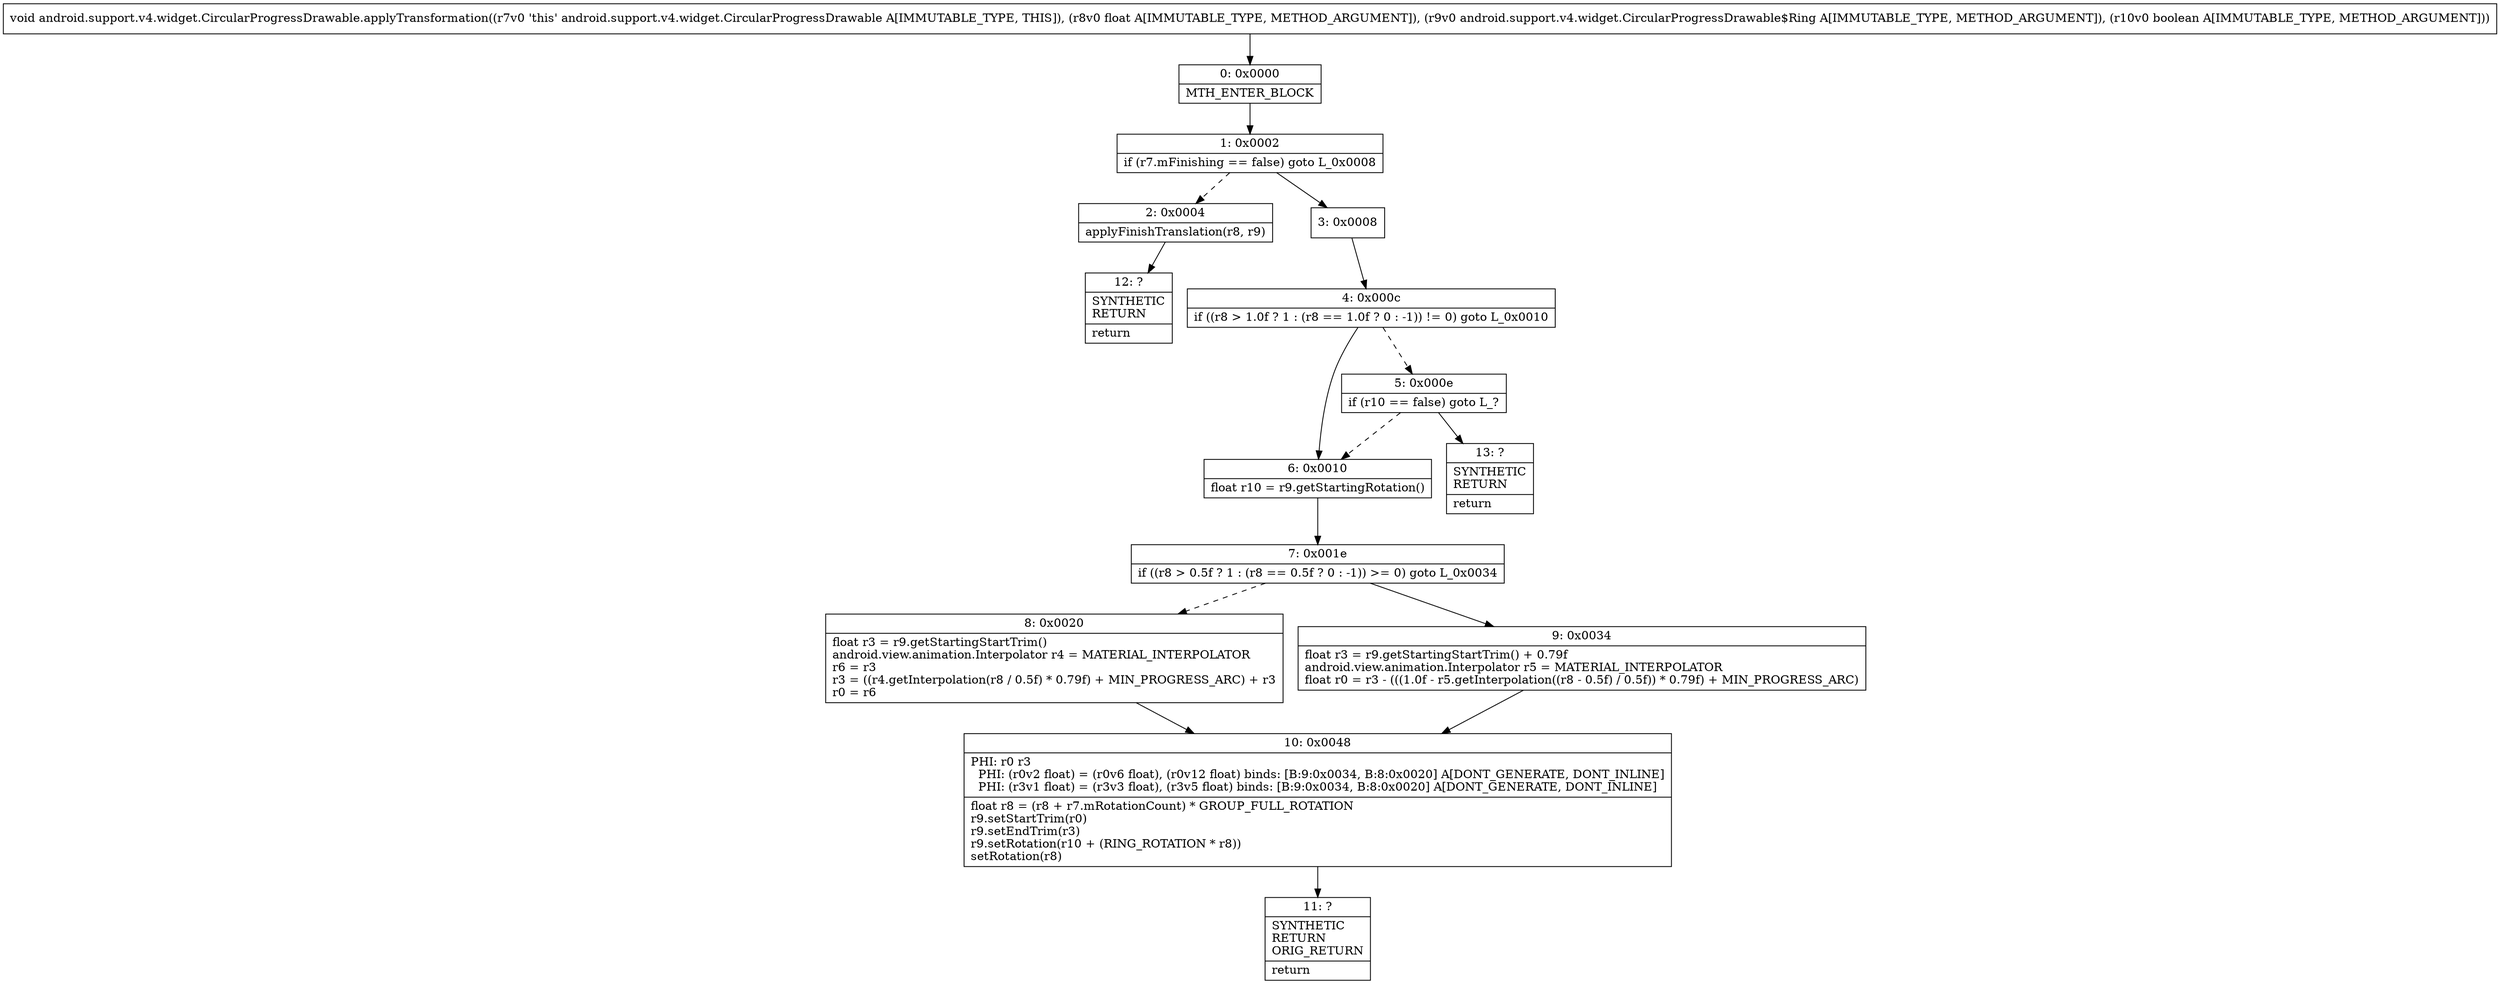 digraph "CFG forandroid.support.v4.widget.CircularProgressDrawable.applyTransformation(FLandroid\/support\/v4\/widget\/CircularProgressDrawable$Ring;Z)V" {
Node_0 [shape=record,label="{0\:\ 0x0000|MTH_ENTER_BLOCK\l}"];
Node_1 [shape=record,label="{1\:\ 0x0002|if (r7.mFinishing == false) goto L_0x0008\l}"];
Node_2 [shape=record,label="{2\:\ 0x0004|applyFinishTranslation(r8, r9)\l}"];
Node_3 [shape=record,label="{3\:\ 0x0008}"];
Node_4 [shape=record,label="{4\:\ 0x000c|if ((r8 \> 1.0f ? 1 : (r8 == 1.0f ? 0 : \-1)) != 0) goto L_0x0010\l}"];
Node_5 [shape=record,label="{5\:\ 0x000e|if (r10 == false) goto L_?\l}"];
Node_6 [shape=record,label="{6\:\ 0x0010|float r10 = r9.getStartingRotation()\l}"];
Node_7 [shape=record,label="{7\:\ 0x001e|if ((r8 \> 0.5f ? 1 : (r8 == 0.5f ? 0 : \-1)) \>= 0) goto L_0x0034\l}"];
Node_8 [shape=record,label="{8\:\ 0x0020|float r3 = r9.getStartingStartTrim()\landroid.view.animation.Interpolator r4 = MATERIAL_INTERPOLATOR\lr6 = r3\lr3 = ((r4.getInterpolation(r8 \/ 0.5f) * 0.79f) + MIN_PROGRESS_ARC) + r3\lr0 = r6\l}"];
Node_9 [shape=record,label="{9\:\ 0x0034|float r3 = r9.getStartingStartTrim() + 0.79f\landroid.view.animation.Interpolator r5 = MATERIAL_INTERPOLATOR\lfloat r0 = r3 \- (((1.0f \- r5.getInterpolation((r8 \- 0.5f) \/ 0.5f)) * 0.79f) + MIN_PROGRESS_ARC)\l}"];
Node_10 [shape=record,label="{10\:\ 0x0048|PHI: r0 r3 \l  PHI: (r0v2 float) = (r0v6 float), (r0v12 float) binds: [B:9:0x0034, B:8:0x0020] A[DONT_GENERATE, DONT_INLINE]\l  PHI: (r3v1 float) = (r3v3 float), (r3v5 float) binds: [B:9:0x0034, B:8:0x0020] A[DONT_GENERATE, DONT_INLINE]\l|float r8 = (r8 + r7.mRotationCount) * GROUP_FULL_ROTATION\lr9.setStartTrim(r0)\lr9.setEndTrim(r3)\lr9.setRotation(r10 + (RING_ROTATION * r8))\lsetRotation(r8)\l}"];
Node_11 [shape=record,label="{11\:\ ?|SYNTHETIC\lRETURN\lORIG_RETURN\l|return\l}"];
Node_12 [shape=record,label="{12\:\ ?|SYNTHETIC\lRETURN\l|return\l}"];
Node_13 [shape=record,label="{13\:\ ?|SYNTHETIC\lRETURN\l|return\l}"];
MethodNode[shape=record,label="{void android.support.v4.widget.CircularProgressDrawable.applyTransformation((r7v0 'this' android.support.v4.widget.CircularProgressDrawable A[IMMUTABLE_TYPE, THIS]), (r8v0 float A[IMMUTABLE_TYPE, METHOD_ARGUMENT]), (r9v0 android.support.v4.widget.CircularProgressDrawable$Ring A[IMMUTABLE_TYPE, METHOD_ARGUMENT]), (r10v0 boolean A[IMMUTABLE_TYPE, METHOD_ARGUMENT])) }"];
MethodNode -> Node_0;
Node_0 -> Node_1;
Node_1 -> Node_2[style=dashed];
Node_1 -> Node_3;
Node_2 -> Node_12;
Node_3 -> Node_4;
Node_4 -> Node_5[style=dashed];
Node_4 -> Node_6;
Node_5 -> Node_6[style=dashed];
Node_5 -> Node_13;
Node_6 -> Node_7;
Node_7 -> Node_8[style=dashed];
Node_7 -> Node_9;
Node_8 -> Node_10;
Node_9 -> Node_10;
Node_10 -> Node_11;
}

